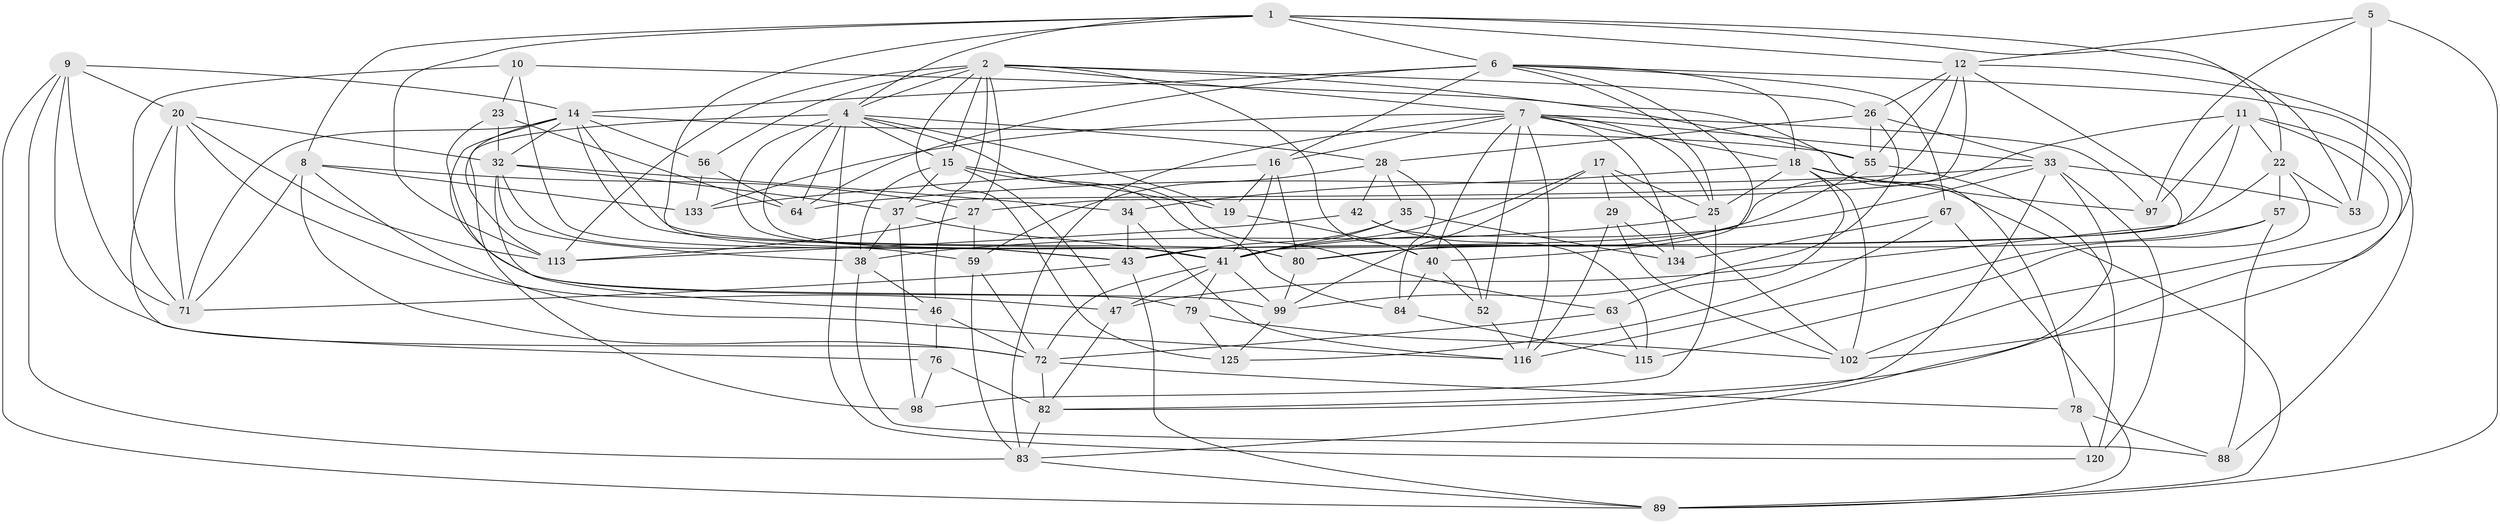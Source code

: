 // original degree distribution, {4: 1.0}
// Generated by graph-tools (version 1.1) at 2025/20/03/04/25 18:20:40]
// undirected, 68 vertices, 197 edges
graph export_dot {
graph [start="1"]
  node [color=gray90,style=filled];
  1 [super="+90"];
  2 [super="+3+30+24"];
  4 [super="+45+105+123"];
  5;
  6 [super="+124+108+70"];
  7 [super="+21+95+65"];
  8 [super="+60"];
  9 [super="+92"];
  10;
  11 [super="+13"];
  12 [super="+31+69"];
  14 [super="+77+85"];
  15 [super="+44"];
  16 [super="+101+39"];
  17 [super="+73"];
  18 [super="+118+100"];
  19;
  20 [super="+119"];
  22 [super="+109"];
  23;
  25 [super="+36"];
  26 [super="+104"];
  27 [super="+61"];
  28 [super="+54"];
  29;
  32 [super="+49+75"];
  33 [super="+48"];
  34;
  35;
  37 [super="+94"];
  38 [super="+81"];
  40 [super="+96"];
  41 [super="+103+86+58"];
  42;
  43 [super="+117+50"];
  46 [super="+51"];
  47 [super="+74"];
  52;
  53;
  55 [super="+111"];
  56;
  57;
  59 [super="+87"];
  63;
  64 [super="+66"];
  67;
  71 [super="+91"];
  72 [super="+122+93"];
  76;
  78;
  79;
  80 [super="+129"];
  82 [super="+127"];
  83 [super="+107"];
  84;
  88;
  89 [super="+106"];
  97;
  98;
  99 [super="+112"];
  102 [super="+131"];
  113 [super="+114"];
  115;
  116 [super="+132"];
  120;
  125;
  133;
  134;
  1 -- 53;
  1 -- 8;
  1 -- 43;
  1 -- 4;
  1 -- 22;
  1 -- 12;
  1 -- 113;
  1 -- 6;
  2 -- 78;
  2 -- 56;
  2 -- 113;
  2 -- 27;
  2 -- 26;
  2 -- 15;
  2 -- 7;
  2 -- 125;
  2 -- 46 [weight=2];
  2 -- 4;
  2 -- 40;
  4 -- 41;
  4 -- 80;
  4 -- 64 [weight=2];
  4 -- 120;
  4 -- 15;
  4 -- 98;
  4 -- 63;
  4 -- 19;
  4 -- 28;
  5 -- 97;
  5 -- 53;
  5 -- 89;
  5 -- 12;
  6 -- 16 [weight=2];
  6 -- 88;
  6 -- 18;
  6 -- 67;
  6 -- 40;
  6 -- 25;
  6 -- 14;
  6 -- 64;
  7 -- 133;
  7 -- 18;
  7 -- 116;
  7 -- 16;
  7 -- 97;
  7 -- 52;
  7 -- 134;
  7 -- 25;
  7 -- 40;
  7 -- 33;
  7 -- 83;
  8 -- 116;
  8 -- 72;
  8 -- 133;
  8 -- 71;
  8 -- 27;
  9 -- 83;
  9 -- 71;
  9 -- 14;
  9 -- 89;
  9 -- 20;
  9 -- 72;
  10 -- 43;
  10 -- 23;
  10 -- 71;
  10 -- 55;
  11 -- 22;
  11 -- 102;
  11 -- 97;
  11 -- 82;
  11 -- 43;
  11 -- 41;
  12 -- 47;
  12 -- 37;
  12 -- 102;
  12 -- 26;
  12 -- 27;
  12 -- 55;
  14 -- 32;
  14 -- 113;
  14 -- 79;
  14 -- 71;
  14 -- 56;
  14 -- 80;
  14 -- 41;
  14 -- 55;
  15 -- 37;
  15 -- 47 [weight=2];
  15 -- 19;
  15 -- 84;
  15 -- 38;
  16 -- 41 [weight=2];
  16 -- 80;
  16 -- 19;
  16 -- 133;
  17 -- 25;
  17 -- 29;
  17 -- 102;
  17 -- 41 [weight=2];
  17 -- 99;
  18 -- 34;
  18 -- 102;
  18 -- 63;
  18 -- 97;
  18 -- 25;
  18 -- 89;
  19 -- 40;
  20 -- 47;
  20 -- 113;
  20 -- 32;
  20 -- 71;
  20 -- 76;
  22 -- 115;
  22 -- 57;
  22 -- 53;
  22 -- 43;
  23 -- 64;
  23 -- 32;
  23 -- 99;
  25 -- 98;
  25 -- 38;
  26 -- 55;
  26 -- 99;
  26 -- 28;
  26 -- 33;
  27 -- 59 [weight=2];
  27 -- 113;
  28 -- 84;
  28 -- 59;
  28 -- 35;
  28 -- 42;
  29 -- 116;
  29 -- 134;
  29 -- 102;
  32 -- 46;
  32 -- 34;
  32 -- 59;
  32 -- 37;
  32 -- 38;
  33 -- 64;
  33 -- 120;
  33 -- 82;
  33 -- 53;
  33 -- 83;
  33 -- 41;
  34 -- 116;
  34 -- 43;
  35 -- 134;
  35 -- 41;
  35 -- 43;
  37 -- 98;
  37 -- 38;
  37 -- 41;
  38 -- 88;
  38 -- 46;
  40 -- 52;
  40 -- 84;
  41 -- 72;
  41 -- 79;
  41 -- 47;
  41 -- 99;
  42 -- 52;
  42 -- 115;
  42 -- 113;
  43 -- 89;
  43 -- 71;
  46 -- 76;
  46 -- 72;
  47 -- 82;
  52 -- 116;
  55 -- 120;
  55 -- 80;
  56 -- 64;
  56 -- 133;
  57 -- 88;
  57 -- 80;
  57 -- 116;
  59 -- 72;
  59 -- 83;
  63 -- 115;
  63 -- 72;
  67 -- 89;
  67 -- 134;
  67 -- 125;
  72 -- 82;
  72 -- 78;
  76 -- 98;
  76 -- 82;
  78 -- 88;
  78 -- 120;
  79 -- 125;
  79 -- 102;
  80 -- 99;
  82 -- 83;
  83 -- 89;
  84 -- 115;
  99 -- 125;
}
